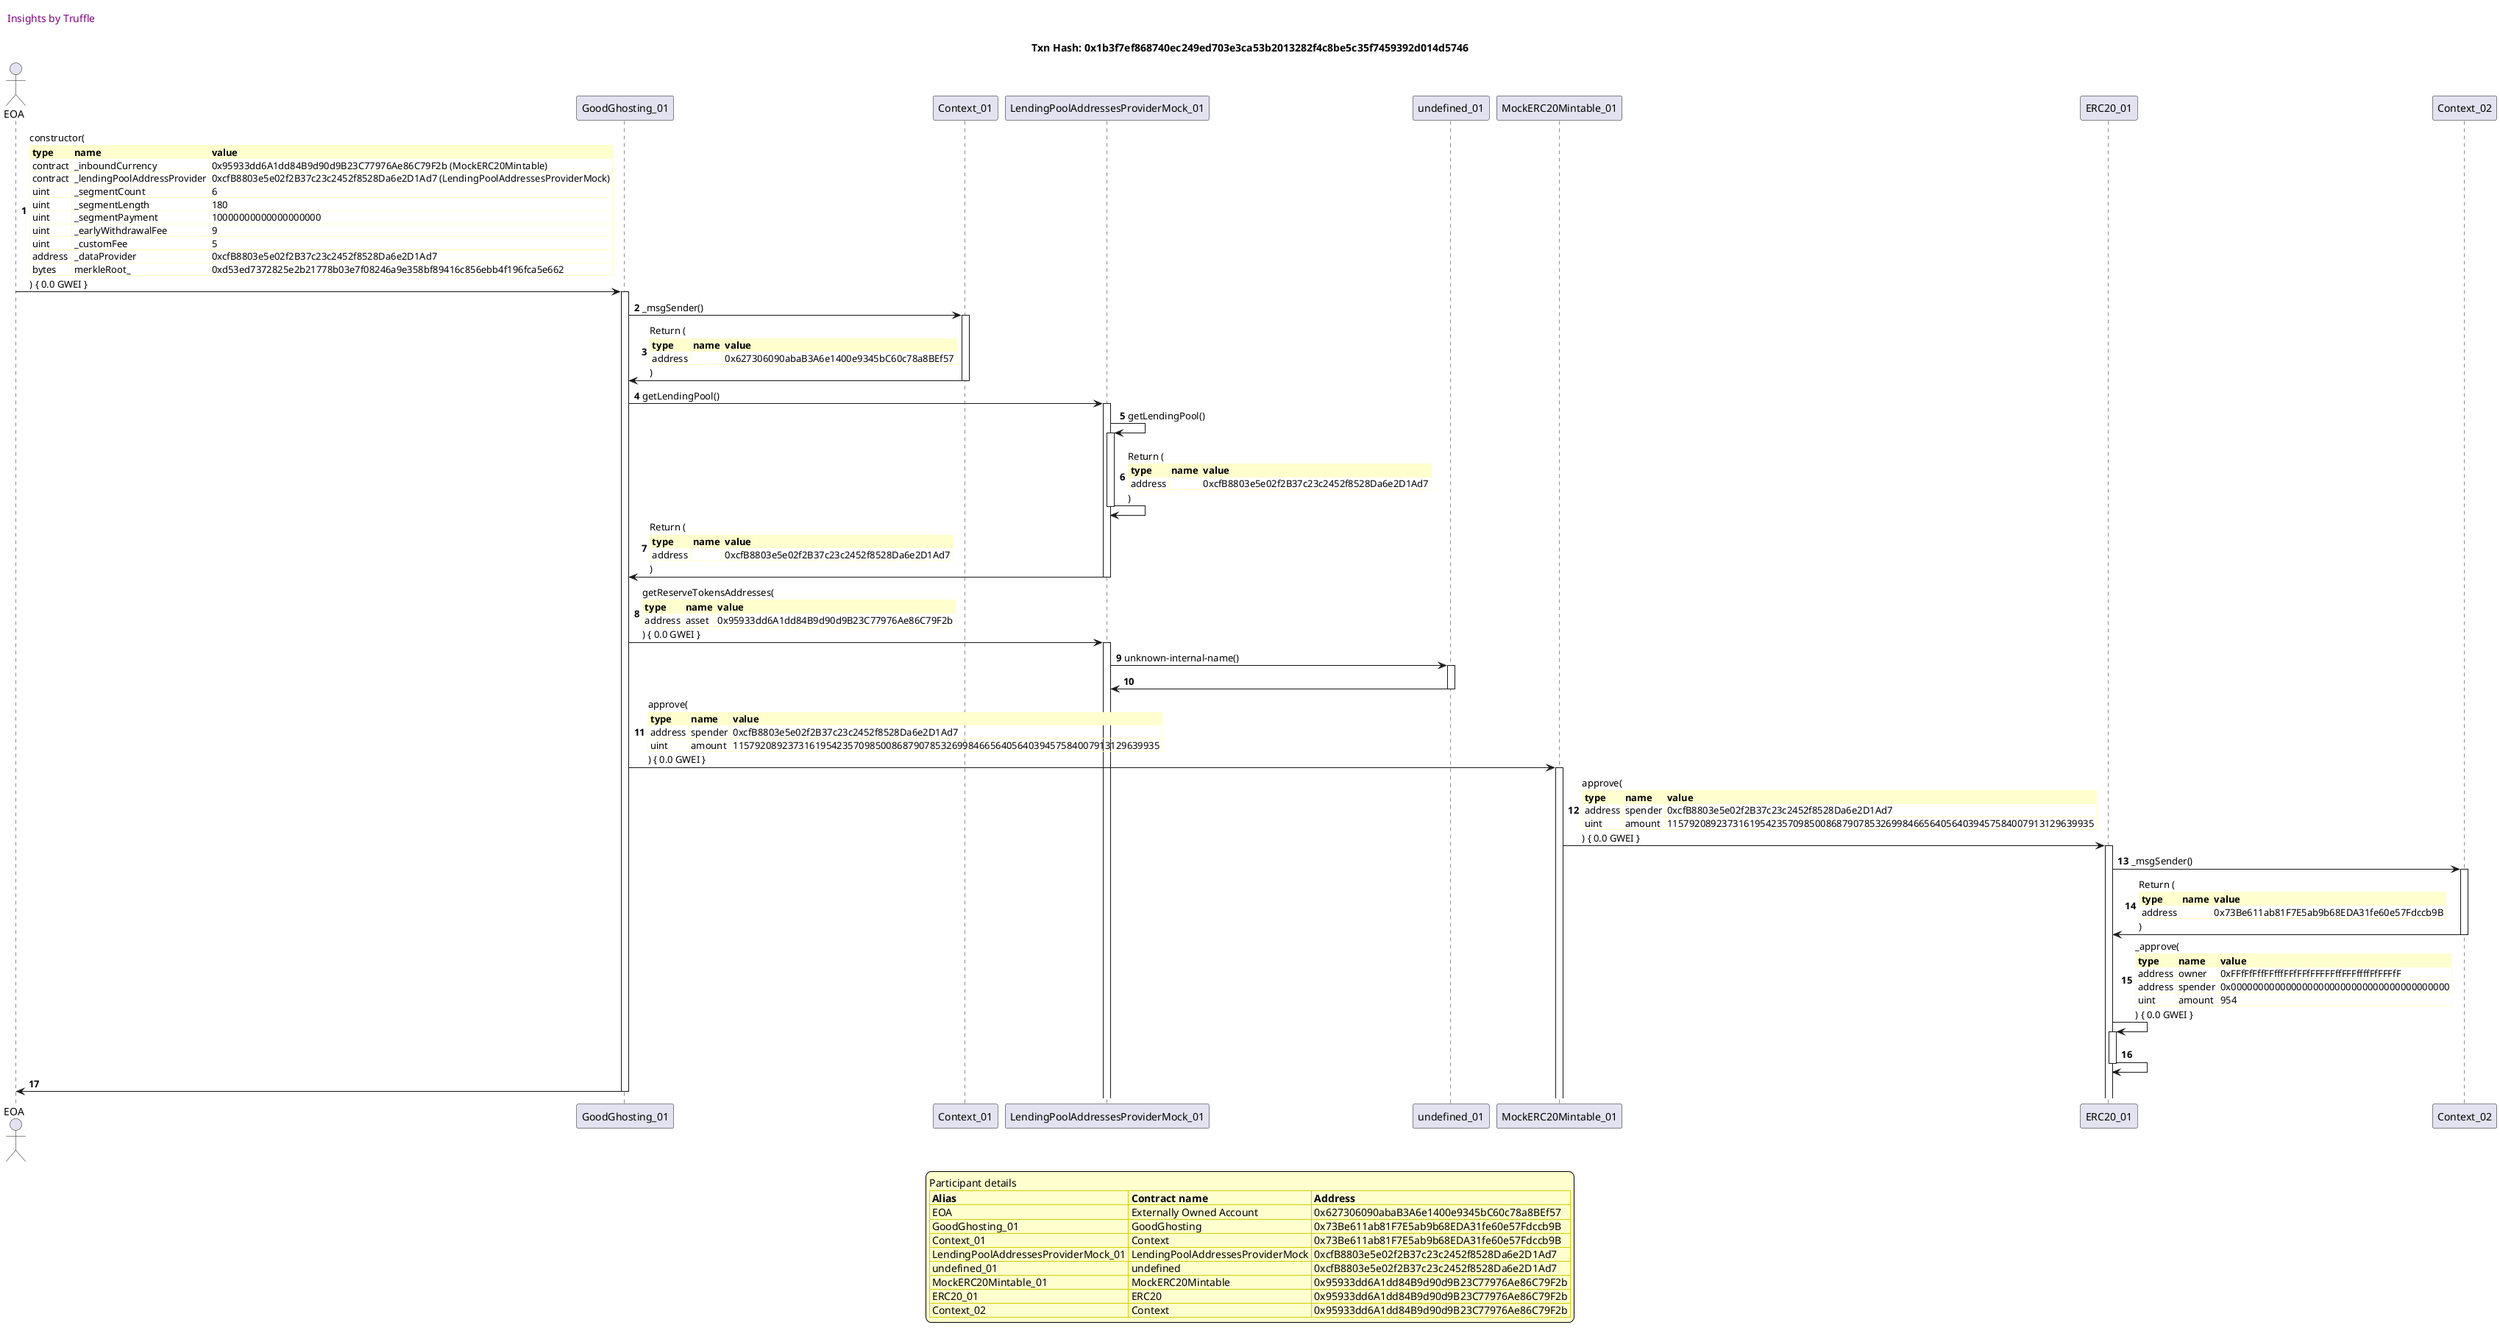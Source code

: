 

@startuml

autonumber
skinparam legendBackgroundColor #FEFECE

<style>
      header {
        HorizontalAlignment left
        FontColor purple
        FontSize 14
        Padding 10
      }
    </style>

header Insights by Truffle

title Txn Hash: 0x1b3f7ef868740ec249ed703e3ca53b2013282f4c8be5c35f7459392d014d5746


actor EOA as "EOA"
participant GoodGhosting_01 as "GoodGhosting_01"
participant Context_01 as "Context_01"
participant LendingPoolAddressesProviderMock_01 as "LendingPoolAddressesProviderMock_01"
participant undefined_01 as "undefined_01"
participant MockERC20Mintable_01 as "MockERC20Mintable_01"
participant ERC20_01 as "ERC20_01"
participant Context_02 as "Context_02"

"EOA" -> "GoodGhosting_01" ++: constructor(\n\
<#FEFECE,#FEFECE>|= type |= name |= value |\n\
| contract | _inboundCurrency | 0x95933dd6A1dd84B9d90d9B23C77976Ae86C79F2b (MockERC20Mintable) |\n\
| contract | _lendingPoolAddressProvider | 0xcfB8803e5e02f2B37c23c2452f8528Da6e2D1Ad7 (LendingPoolAddressesProviderMock) |\n\
| uint | _segmentCount | 6 |\n\
| uint | _segmentLength | 180 |\n\
| uint | _segmentPayment | 10000000000000000000 |\n\
| uint | _earlyWithdrawalFee | 9 |\n\
| uint | _customFee | 5 |\n\
| address | _dataProvider | 0xcfB8803e5e02f2B37c23c2452f8528Da6e2D1Ad7 |\n\
| bytes | merkleRoot_ | 0xd53ed7372825e2b21778b03e7f08246a9e358bf89416c856ebb4f196fca5e662 |\n\
) { 0.0 GWEI }
"GoodGhosting_01" -> "Context_01" ++: _msgSender()
"Context_01" -> "GoodGhosting_01" --: Return (\n\
<#FEFECE,#FEFECE>|= type |= name |= value |\n\
| address |  | 0x627306090abaB3A6e1400e9345bC60c78a8BEf57 |\n\
)
"GoodGhosting_01" -> "LendingPoolAddressesProviderMock_01" ++: getLendingPool()
"LendingPoolAddressesProviderMock_01" -> "LendingPoolAddressesProviderMock_01" ++: getLendingPool()
"LendingPoolAddressesProviderMock_01" -> "LendingPoolAddressesProviderMock_01" --: Return (\n\
<#FEFECE,#FEFECE>|= type |= name |= value |\n\
| address |  | 0xcfB8803e5e02f2B37c23c2452f8528Da6e2D1Ad7 |\n\
)
"LendingPoolAddressesProviderMock_01" -> "GoodGhosting_01" --: Return (\n\
<#FEFECE,#FEFECE>|= type |= name |= value |\n\
| address |  | 0xcfB8803e5e02f2B37c23c2452f8528Da6e2D1Ad7 |\n\
)
"GoodGhosting_01" -> "LendingPoolAddressesProviderMock_01" ++: getReserveTokensAddresses(\n\
<#FEFECE,#FEFECE>|= type |= name |= value |\n\
| address | asset | 0x95933dd6A1dd84B9d90d9B23C77976Ae86C79F2b |\n\
) { 0.0 GWEI }
"LendingPoolAddressesProviderMock_01" -> "undefined_01" ++: unknown-internal-name()
"undefined_01" -> "LendingPoolAddressesProviderMock_01" --: 
"GoodGhosting_01" -> "MockERC20Mintable_01" ++: approve(\n\
<#FEFECE,#FEFECE>|= type |= name |= value |\n\
| address | spender | 0xcfB8803e5e02f2B37c23c2452f8528Da6e2D1Ad7 |\n\
| uint | amount | 115792089237316195423570985008687907853269984665640564039457584007913129639935 |\n\
) { 0.0 GWEI }
"MockERC20Mintable_01" -> "ERC20_01" ++: approve(\n\
<#FEFECE,#FEFECE>|= type |= name |= value |\n\
| address | spender | 0xcfB8803e5e02f2B37c23c2452f8528Da6e2D1Ad7 |\n\
| uint | amount | 115792089237316195423570985008687907853269984665640564039457584007913129639935 |\n\
) { 0.0 GWEI }
"ERC20_01" -> "Context_02" ++: _msgSender()
"Context_02" -> "ERC20_01" --: Return (\n\
<#FEFECE,#FEFECE>|= type |= name |= value |\n\
| address |  | 0x73Be611ab81F7E5ab9b68EDA31fe60e57Fdccb9B |\n\
)
"ERC20_01" -> "ERC20_01" ++: _approve(\n\
<#FEFECE,#FEFECE>|= type |= name |= value |\n\
| address | owner | 0xFFfFfFffFFfffFFfFFfFFFFFffFFFffffFfFFFfF |\n\
| address | spender | 0x0000000000000000000000000000000000000000 |\n\
| uint | amount | 954 |\n\
) { 0.0 GWEI }
"ERC20_01" -> "ERC20_01" --: 
"GoodGhosting_01" -> "EOA" --: 

legend
Participant details
<#FEFECE,#D0D000>|= Alias |= Contract name |= Address |
<#FEFECE>| EOA | Externally Owned Account | 0x627306090abaB3A6e1400e9345bC60c78a8BEf57 |
<#FEFECE>| GoodGhosting_01 | GoodGhosting | 0x73Be611ab81F7E5ab9b68EDA31fe60e57Fdccb9B |
<#FEFECE>| Context_01 | Context | 0x73Be611ab81F7E5ab9b68EDA31fe60e57Fdccb9B |
<#FEFECE>| LendingPoolAddressesProviderMock_01 | LendingPoolAddressesProviderMock | 0xcfB8803e5e02f2B37c23c2452f8528Da6e2D1Ad7 |
<#FEFECE>| undefined_01 | undefined | 0xcfB8803e5e02f2B37c23c2452f8528Da6e2D1Ad7 |
<#FEFECE>| MockERC20Mintable_01 | MockERC20Mintable | 0x95933dd6A1dd84B9d90d9B23C77976Ae86C79F2b |
<#FEFECE>| ERC20_01 | ERC20 | 0x95933dd6A1dd84B9d90d9B23C77976Ae86C79F2b |
<#FEFECE>| Context_02 | Context | 0x95933dd6A1dd84B9d90d9B23C77976Ae86C79F2b |
endlegend

@enduml